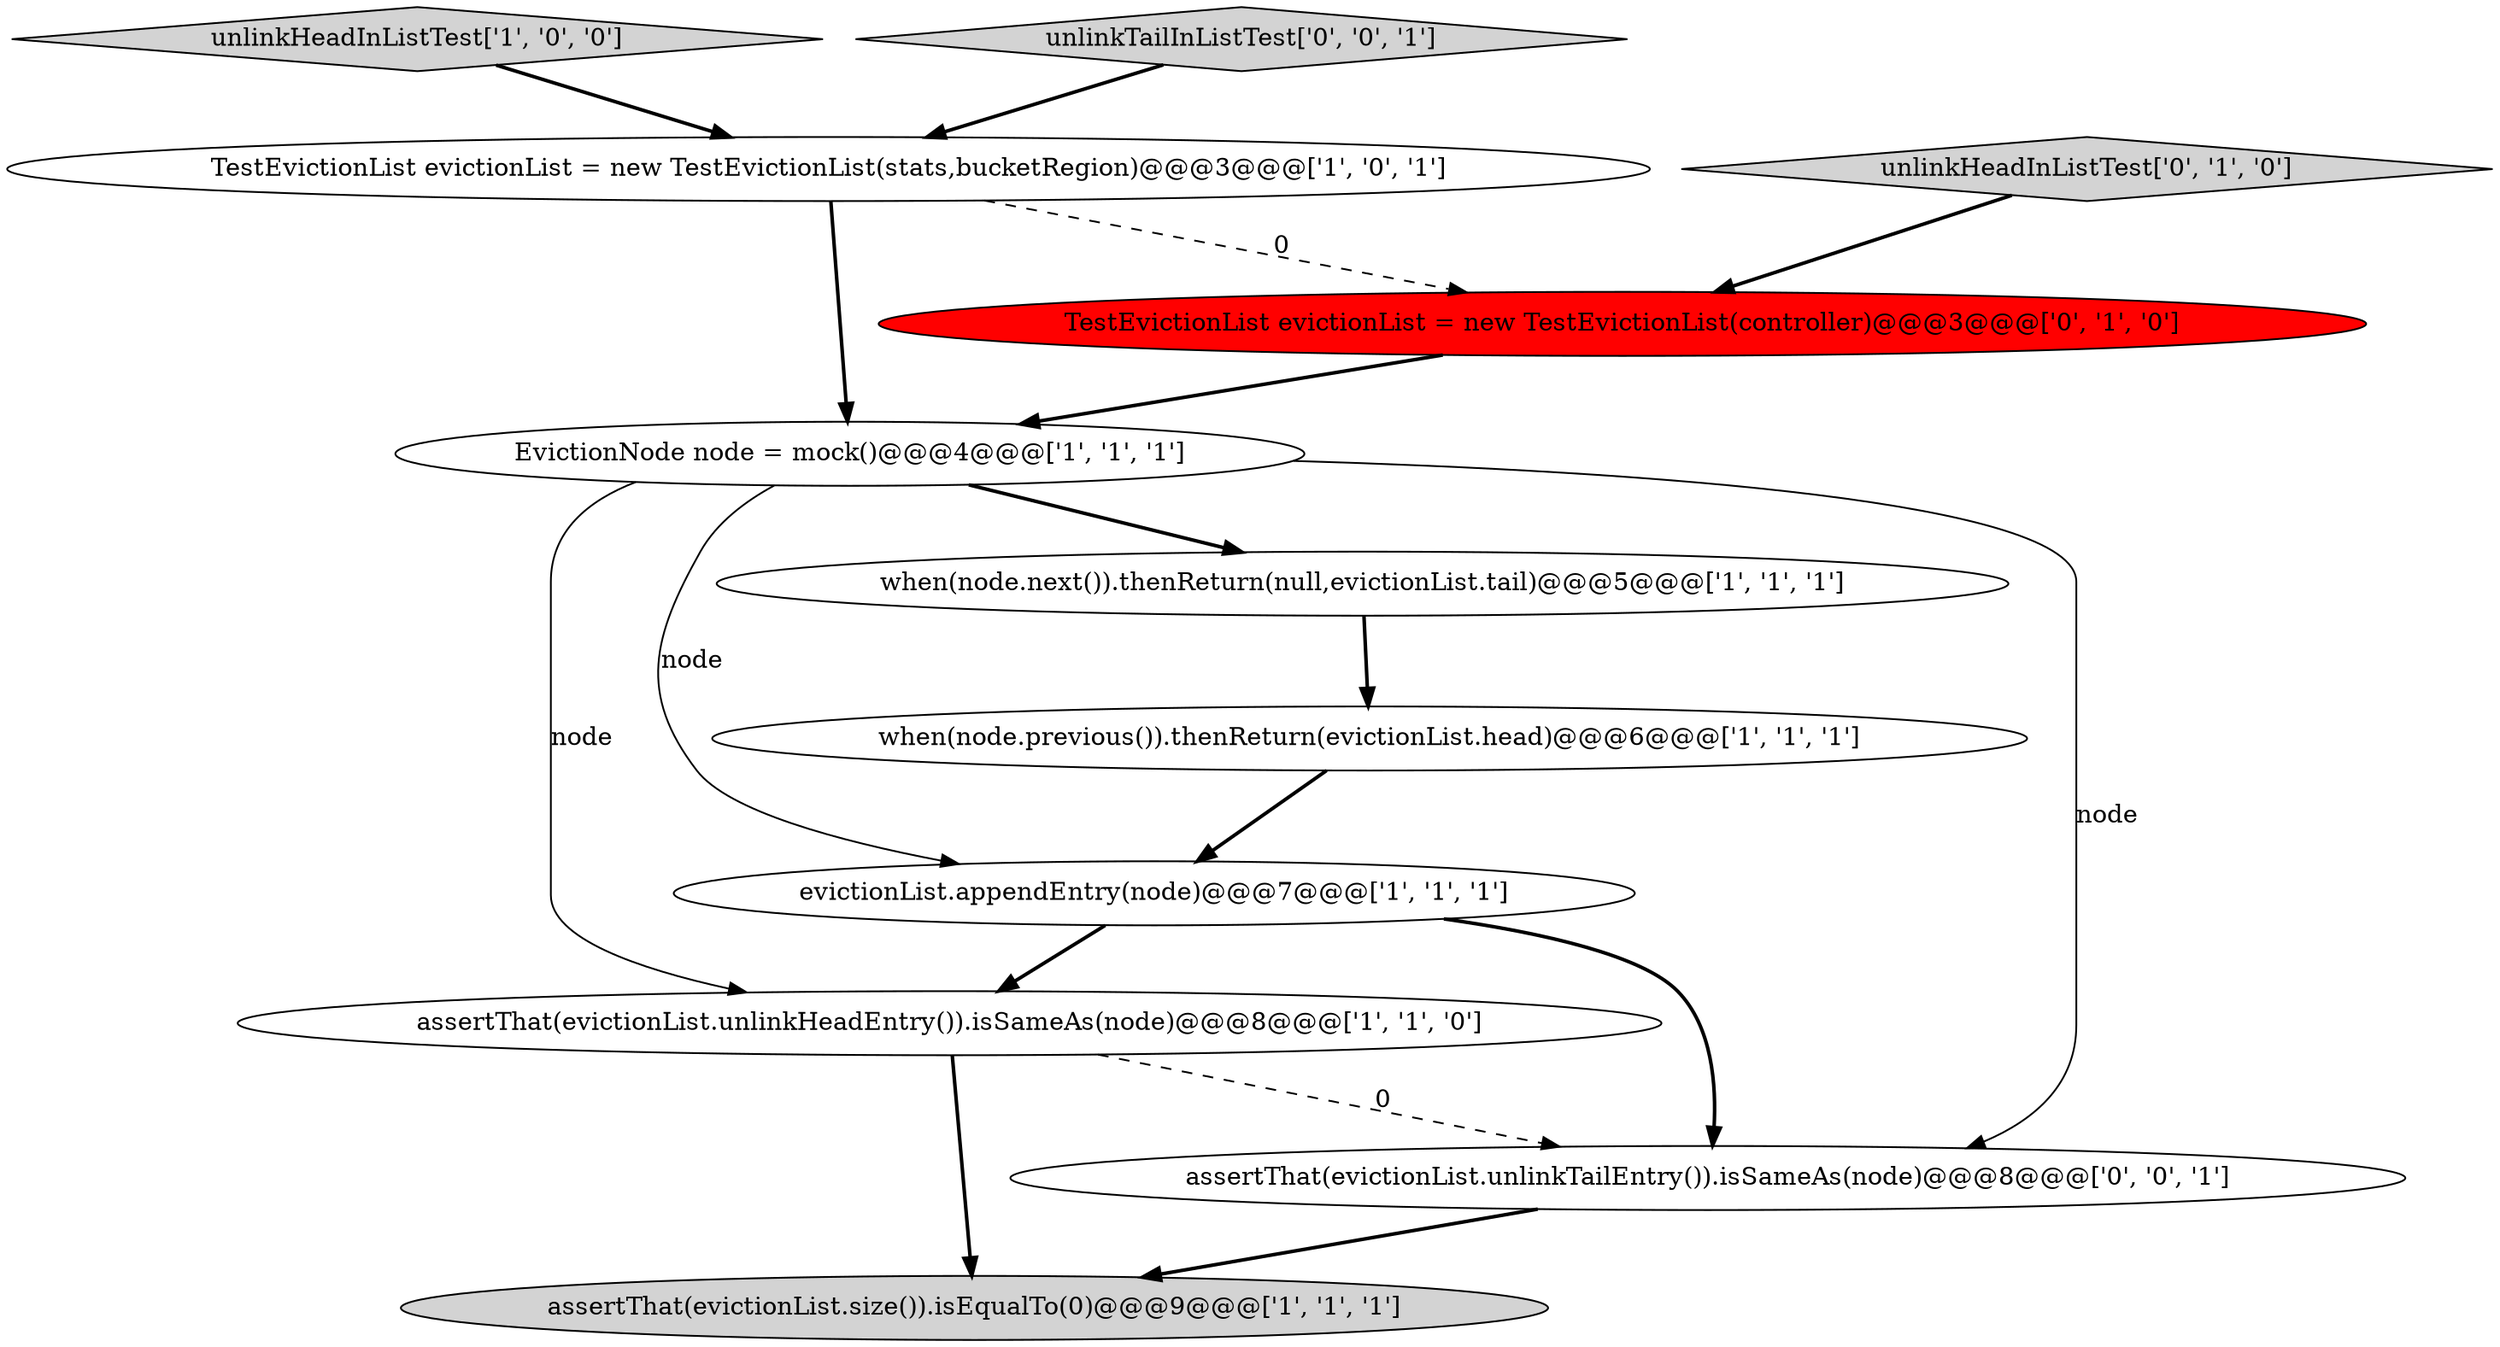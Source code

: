 digraph {
10 [style = filled, label = "assertThat(evictionList.unlinkTailEntry()).isSameAs(node)@@@8@@@['0', '0', '1']", fillcolor = white, shape = ellipse image = "AAA0AAABBB3BBB"];
4 [style = filled, label = "unlinkHeadInListTest['1', '0', '0']", fillcolor = lightgray, shape = diamond image = "AAA0AAABBB1BBB"];
1 [style = filled, label = "assertThat(evictionList.size()).isEqualTo(0)@@@9@@@['1', '1', '1']", fillcolor = lightgray, shape = ellipse image = "AAA0AAABBB1BBB"];
3 [style = filled, label = "when(node.next()).thenReturn(null,evictionList.tail)@@@5@@@['1', '1', '1']", fillcolor = white, shape = ellipse image = "AAA0AAABBB1BBB"];
9 [style = filled, label = "TestEvictionList evictionList = new TestEvictionList(controller)@@@3@@@['0', '1', '0']", fillcolor = red, shape = ellipse image = "AAA1AAABBB2BBB"];
0 [style = filled, label = "assertThat(evictionList.unlinkHeadEntry()).isSameAs(node)@@@8@@@['1', '1', '0']", fillcolor = white, shape = ellipse image = "AAA0AAABBB1BBB"];
6 [style = filled, label = "when(node.previous()).thenReturn(evictionList.head)@@@6@@@['1', '1', '1']", fillcolor = white, shape = ellipse image = "AAA0AAABBB1BBB"];
11 [style = filled, label = "unlinkTailInListTest['0', '0', '1']", fillcolor = lightgray, shape = diamond image = "AAA0AAABBB3BBB"];
5 [style = filled, label = "EvictionNode node = mock()@@@4@@@['1', '1', '1']", fillcolor = white, shape = ellipse image = "AAA0AAABBB1BBB"];
2 [style = filled, label = "TestEvictionList evictionList = new TestEvictionList(stats,bucketRegion)@@@3@@@['1', '0', '1']", fillcolor = white, shape = ellipse image = "AAA0AAABBB1BBB"];
7 [style = filled, label = "evictionList.appendEntry(node)@@@7@@@['1', '1', '1']", fillcolor = white, shape = ellipse image = "AAA0AAABBB1BBB"];
8 [style = filled, label = "unlinkHeadInListTest['0', '1', '0']", fillcolor = lightgray, shape = diamond image = "AAA0AAABBB2BBB"];
9->5 [style = bold, label=""];
5->3 [style = bold, label=""];
3->6 [style = bold, label=""];
5->7 [style = solid, label="node"];
7->0 [style = bold, label=""];
4->2 [style = bold, label=""];
6->7 [style = bold, label=""];
0->10 [style = dashed, label="0"];
10->1 [style = bold, label=""];
5->10 [style = solid, label="node"];
7->10 [style = bold, label=""];
2->9 [style = dashed, label="0"];
0->1 [style = bold, label=""];
11->2 [style = bold, label=""];
5->0 [style = solid, label="node"];
2->5 [style = bold, label=""];
8->9 [style = bold, label=""];
}
